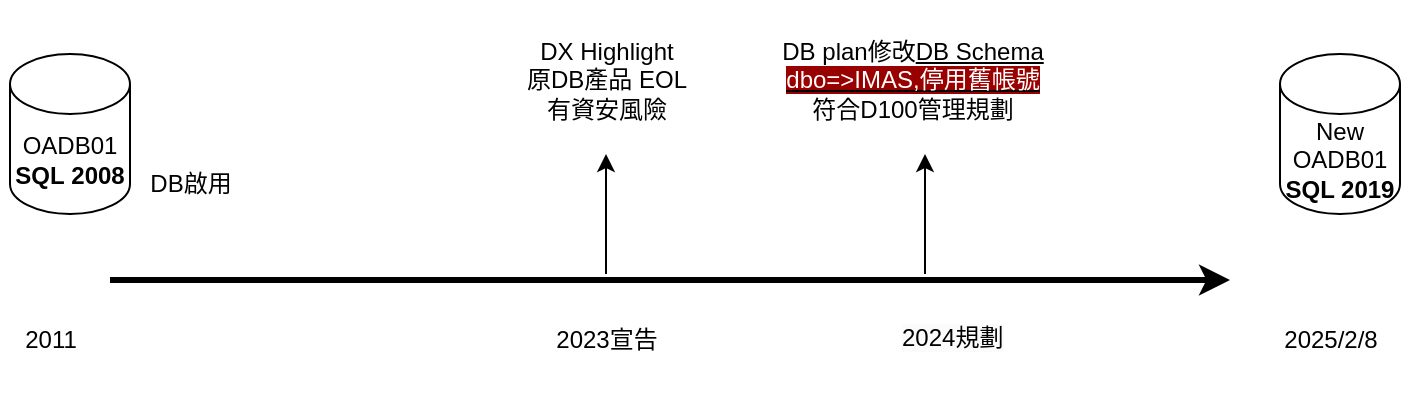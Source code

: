 <mxfile version="26.0.15">
  <diagram name="WECTOADB01_Migration" id="DxsMhTenSwoU7b58ceCd">
    <mxGraphModel dx="1666" dy="783" grid="1" gridSize="10" guides="1" tooltips="1" connect="1" arrows="1" fold="1" page="1" pageScale="1" pageWidth="827" pageHeight="1169" math="0" shadow="0">
      <root>
        <mxCell id="0" />
        <mxCell id="1" parent="0" />
        <mxCell id="eNjkzzWZp6tLp_5Vfl7Q-1" value="OADB01&lt;div&gt;&lt;b&gt;SQL&amp;nbsp;&lt;span style=&quot;background-color: transparent; color: light-dark(rgb(0, 0, 0), rgb(255, 255, 255));&quot;&gt;2008&lt;/span&gt;&lt;/b&gt;&lt;/div&gt;" style="shape=cylinder3;whiteSpace=wrap;html=1;boundedLbl=1;backgroundOutline=1;size=15;" parent="1" vertex="1">
          <mxGeometry x="40" y="260" width="60" height="80" as="geometry" />
        </mxCell>
        <mxCell id="eNjkzzWZp6tLp_5Vfl7Q-2" value="&lt;div&gt;&lt;br&gt;&lt;/div&gt;&lt;div&gt;&lt;br&gt;&lt;/div&gt;&lt;div&gt;&lt;br&gt;&lt;/div&gt;&lt;div&gt;&lt;br&gt;&lt;/div&gt;&lt;div&gt;New OADB01&lt;/div&gt;&lt;div&gt;&lt;b&gt;SQL 2019&lt;/b&gt;&lt;/div&gt;&lt;div&gt;&lt;br&gt;&lt;/div&gt;&lt;div&gt;&lt;br&gt;&lt;/div&gt;&lt;div&gt;&lt;br&gt;&lt;/div&gt;&lt;div&gt;&lt;br&gt;&lt;/div&gt;" style="shape=cylinder3;whiteSpace=wrap;html=1;boundedLbl=1;backgroundOutline=1;size=15;" parent="1" vertex="1">
          <mxGeometry x="675" y="260" width="60" height="80" as="geometry" />
        </mxCell>
        <mxCell id="eNjkzzWZp6tLp_5Vfl7Q-7" value="" style="edgeStyle=orthogonalEdgeStyle;rounded=0;orthogonalLoop=1;jettySize=auto;html=1;strokeWidth=3;" parent="1" edge="1">
          <mxGeometry relative="1" as="geometry">
            <mxPoint x="90" y="373" as="sourcePoint" />
            <mxPoint x="650" y="373" as="targetPoint" />
          </mxGeometry>
        </mxCell>
        <mxCell id="eNjkzzWZp6tLp_5Vfl7Q-8" value="2011" style="text;html=1;align=center;verticalAlign=middle;resizable=0;points=[];autosize=1;strokeColor=none;fillColor=none;" parent="1" vertex="1">
          <mxGeometry x="35" y="388" width="50" height="30" as="geometry" />
        </mxCell>
        <mxCell id="eNjkzzWZp6tLp_5Vfl7Q-9" value="2025/2/8" style="text;html=1;align=center;verticalAlign=middle;resizable=0;points=[];autosize=1;strokeColor=none;fillColor=none;" parent="1" vertex="1">
          <mxGeometry x="665" y="388" width="70" height="30" as="geometry" />
        </mxCell>
        <mxCell id="eNjkzzWZp6tLp_5Vfl7Q-10" value="2023宣告" style="text;html=1;align=center;verticalAlign=middle;resizable=0;points=[];autosize=1;strokeColor=none;fillColor=none;" parent="1" vertex="1">
          <mxGeometry x="303" y="388" width="70" height="30" as="geometry" />
        </mxCell>
        <mxCell id="eNjkzzWZp6tLp_5Vfl7Q-11" value="DX Highlight&lt;div&gt;原DB產品 EOL&lt;/div&gt;&lt;div&gt;有資安風險&lt;/div&gt;" style="text;html=1;align=center;verticalAlign=middle;resizable=0;points=[];autosize=1;strokeColor=none;fillColor=none;" parent="1" vertex="1">
          <mxGeometry x="288" y="243" width="100" height="60" as="geometry" />
        </mxCell>
        <mxCell id="eNjkzzWZp6tLp_5Vfl7Q-12" value="&lt;span style=&quot;color: rgb(0, 0, 0); font-family: Helvetica; font-size: 12px; font-style: normal; font-variant-ligatures: normal; font-variant-caps: normal; font-weight: 400; letter-spacing: normal; orphans: 2; text-align: center; text-indent: 0px; text-transform: none; widows: 2; word-spacing: 0px; -webkit-text-stroke-width: 0px; white-space: nowrap; background-color: rgb(251, 251, 251); text-decoration-thickness: initial; text-decoration-style: initial; text-decoration-color: initial; float: none; display: inline !important;&quot;&gt;2024規劃&lt;/span&gt;" style="text;whiteSpace=wrap;html=1;" parent="1" vertex="1">
          <mxGeometry x="484" y="388" width="60" height="40" as="geometry" />
        </mxCell>
        <mxCell id="eNjkzzWZp6tLp_5Vfl7Q-14" value="DB plan修改&lt;span style=&quot;background-color: transparent; color: light-dark(rgb(0, 0, 0), rgb(255, 255, 255));&quot;&gt;&lt;u&gt;DB Schema&lt;/u&gt;&lt;/span&gt;&lt;div&gt;&lt;u style=&quot;background-color: light-dark(rgb(153, 0, 0), rgb(255, 255, 255));&quot;&gt;&lt;font style=&quot;color: rgb(255, 255, 255);&quot;&gt;dbo=&amp;gt;IMAS,停用舊帳號&lt;br&gt;&lt;/font&gt;&lt;/u&gt;&lt;div&gt;&lt;span style=&quot;background-color: transparent; color: light-dark(rgb(0, 0, 0), rgb(255, 255, 255));&quot;&gt;符合D100管理規劃&lt;/span&gt;&lt;/div&gt;&lt;/div&gt;" style="text;html=1;align=center;verticalAlign=middle;resizable=0;points=[];autosize=1;strokeColor=none;fillColor=none;" parent="1" vertex="1">
          <mxGeometry x="416" y="243" width="150" height="60" as="geometry" />
        </mxCell>
        <mxCell id="eNjkzzWZp6tLp_5Vfl7Q-15" value="" style="endArrow=classic;html=1;rounded=0;" parent="1" edge="1">
          <mxGeometry width="50" height="50" relative="1" as="geometry">
            <mxPoint x="338" y="370" as="sourcePoint" />
            <mxPoint x="338" y="310" as="targetPoint" />
          </mxGeometry>
        </mxCell>
        <mxCell id="eNjkzzWZp6tLp_5Vfl7Q-16" value="" style="endArrow=classic;html=1;rounded=0;" parent="1" edge="1">
          <mxGeometry width="50" height="50" relative="1" as="geometry">
            <mxPoint x="497.5" y="370" as="sourcePoint" />
            <mxPoint x="497.5" y="310" as="targetPoint" />
          </mxGeometry>
        </mxCell>
        <mxCell id="eNjkzzWZp6tLp_5Vfl7Q-17" value="DB啟用" style="text;html=1;align=center;verticalAlign=middle;resizable=0;points=[];autosize=1;strokeColor=none;fillColor=none;" parent="1" vertex="1">
          <mxGeometry x="100" y="310" width="60" height="30" as="geometry" />
        </mxCell>
      </root>
    </mxGraphModel>
  </diagram>
</mxfile>
